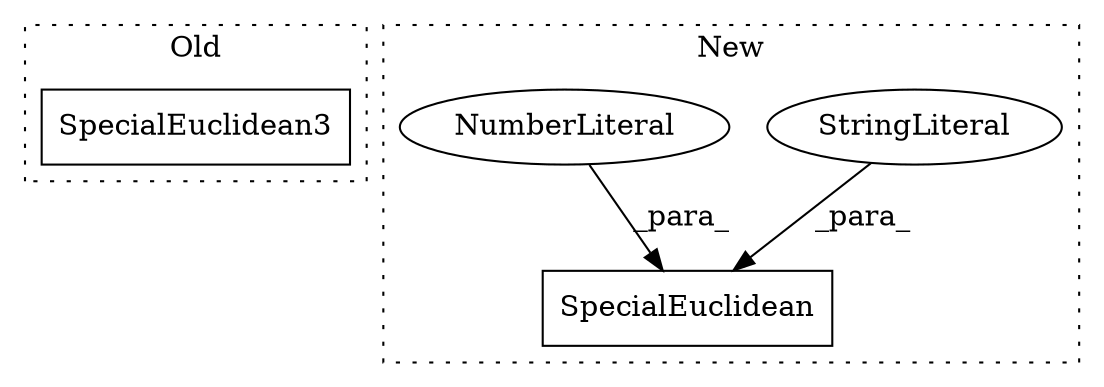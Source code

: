 digraph G {
subgraph cluster0 {
1 [label="SpecialEuclidean3" a="32" s="605" l="19" shape="box"];
label = "Old";
style="dotted";
}
subgraph cluster1 {
2 [label="SpecialEuclidean" a="32" s="612,639" l="17,1" shape="box"];
3 [label="StringLiteral" a="45" s="631" l="8" shape="ellipse"];
4 [label="NumberLiteral" a="34" s="629" l="1" shape="ellipse"];
label = "New";
style="dotted";
}
3 -> 2 [label="_para_"];
4 -> 2 [label="_para_"];
}